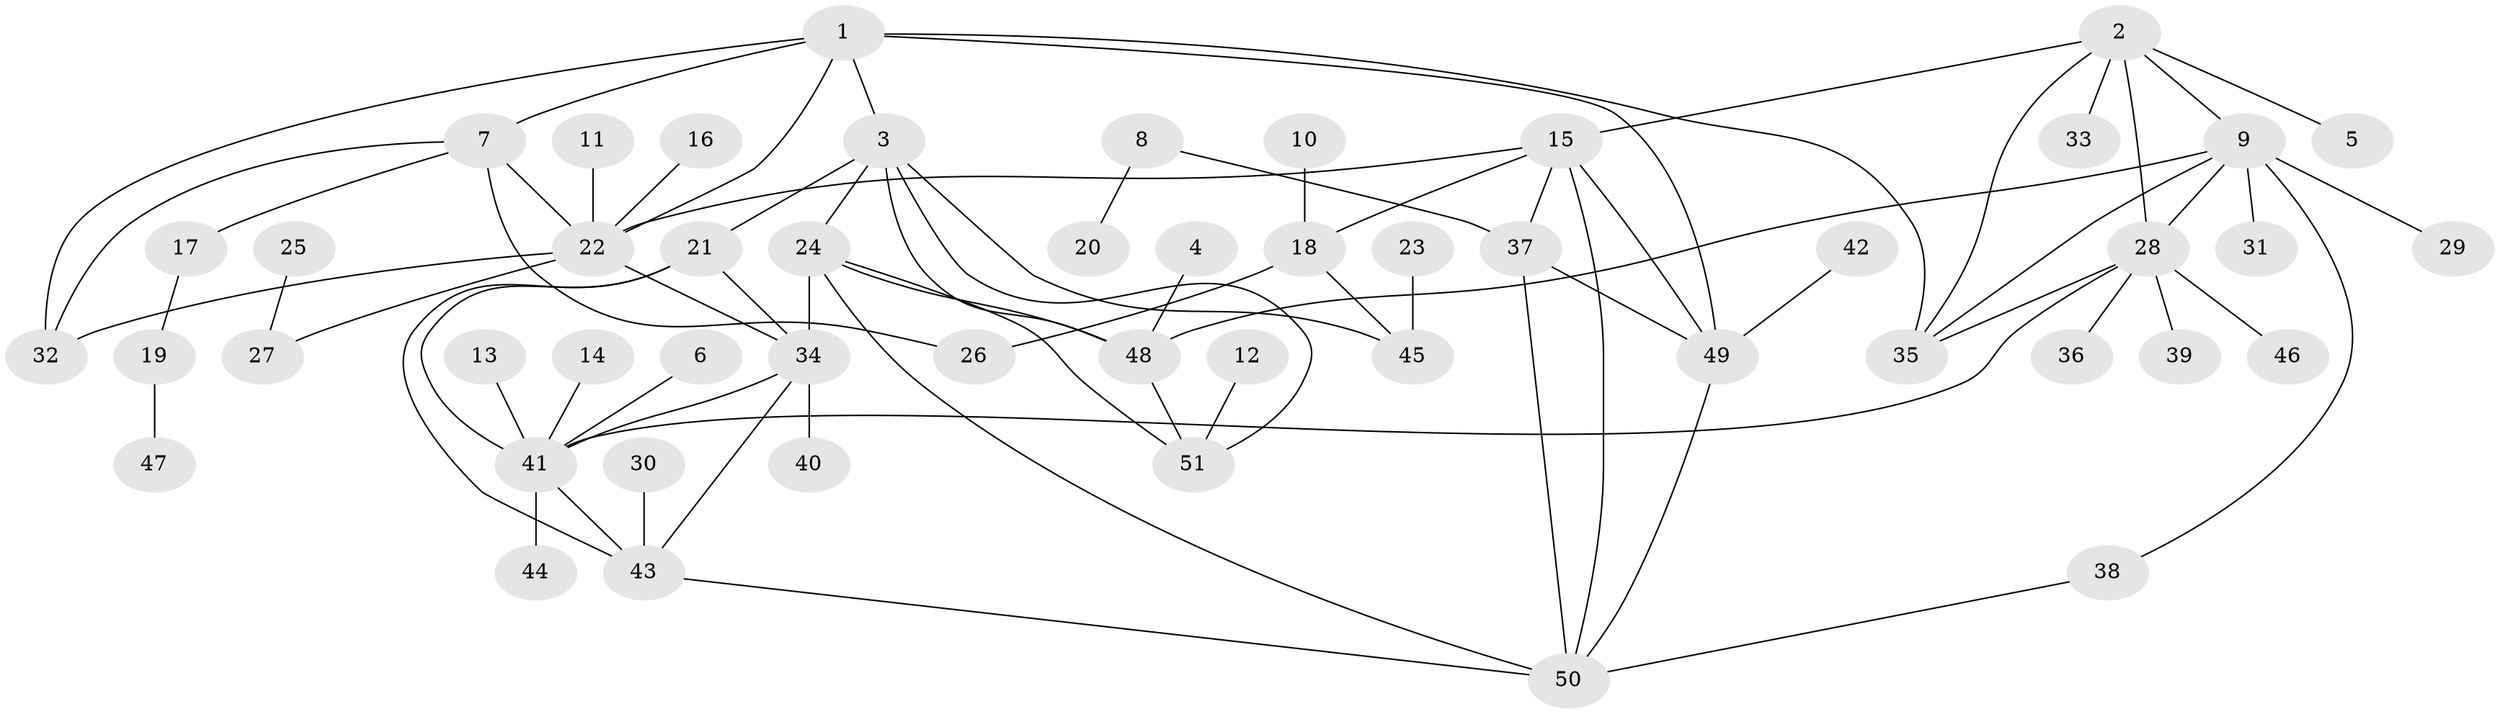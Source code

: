 // original degree distribution, {6: 0.07142857142857142, 9: 0.023809523809523808, 5: 0.08333333333333333, 8: 0.03571428571428571, 7: 0.03571428571428571, 1: 0.5595238095238095, 2: 0.14285714285714285, 4: 0.011904761904761904, 3: 0.03571428571428571}
// Generated by graph-tools (version 1.1) at 2025/37/03/04/25 23:37:39]
// undirected, 51 vertices, 76 edges
graph export_dot {
  node [color=gray90,style=filled];
  1;
  2;
  3;
  4;
  5;
  6;
  7;
  8;
  9;
  10;
  11;
  12;
  13;
  14;
  15;
  16;
  17;
  18;
  19;
  20;
  21;
  22;
  23;
  24;
  25;
  26;
  27;
  28;
  29;
  30;
  31;
  32;
  33;
  34;
  35;
  36;
  37;
  38;
  39;
  40;
  41;
  42;
  43;
  44;
  45;
  46;
  47;
  48;
  49;
  50;
  51;
  1 -- 3 [weight=1.0];
  1 -- 7 [weight=1.0];
  1 -- 22 [weight=1.0];
  1 -- 32 [weight=1.0];
  1 -- 35 [weight=1.0];
  1 -- 49 [weight=1.0];
  2 -- 5 [weight=1.0];
  2 -- 9 [weight=1.0];
  2 -- 15 [weight=1.0];
  2 -- 28 [weight=1.0];
  2 -- 33 [weight=1.0];
  2 -- 35 [weight=1.0];
  3 -- 21 [weight=1.0];
  3 -- 24 [weight=1.0];
  3 -- 45 [weight=1.0];
  3 -- 48 [weight=1.0];
  3 -- 51 [weight=1.0];
  4 -- 48 [weight=1.0];
  6 -- 41 [weight=1.0];
  7 -- 17 [weight=1.0];
  7 -- 22 [weight=1.0];
  7 -- 26 [weight=1.0];
  7 -- 32 [weight=1.0];
  8 -- 20 [weight=1.0];
  8 -- 37 [weight=1.0];
  9 -- 28 [weight=1.0];
  9 -- 29 [weight=1.0];
  9 -- 31 [weight=1.0];
  9 -- 35 [weight=1.0];
  9 -- 38 [weight=1.0];
  9 -- 48 [weight=1.0];
  10 -- 18 [weight=1.0];
  11 -- 22 [weight=1.0];
  12 -- 51 [weight=1.0];
  13 -- 41 [weight=1.0];
  14 -- 41 [weight=1.0];
  15 -- 18 [weight=1.0];
  15 -- 22 [weight=1.0];
  15 -- 37 [weight=1.0];
  15 -- 49 [weight=1.0];
  15 -- 50 [weight=1.0];
  16 -- 22 [weight=1.0];
  17 -- 19 [weight=1.0];
  18 -- 26 [weight=1.0];
  18 -- 45 [weight=1.0];
  19 -- 47 [weight=1.0];
  21 -- 34 [weight=1.0];
  21 -- 41 [weight=1.0];
  21 -- 43 [weight=1.0];
  22 -- 27 [weight=1.0];
  22 -- 32 [weight=1.0];
  22 -- 34 [weight=1.0];
  23 -- 45 [weight=1.0];
  24 -- 34 [weight=1.0];
  24 -- 48 [weight=1.0];
  24 -- 50 [weight=1.0];
  24 -- 51 [weight=1.0];
  25 -- 27 [weight=1.0];
  28 -- 35 [weight=1.0];
  28 -- 36 [weight=1.0];
  28 -- 39 [weight=1.0];
  28 -- 41 [weight=1.0];
  28 -- 46 [weight=1.0];
  30 -- 43 [weight=1.0];
  34 -- 40 [weight=1.0];
  34 -- 41 [weight=1.0];
  34 -- 43 [weight=1.0];
  37 -- 49 [weight=1.0];
  37 -- 50 [weight=1.0];
  38 -- 50 [weight=1.0];
  41 -- 43 [weight=1.0];
  41 -- 44 [weight=1.0];
  42 -- 49 [weight=1.0];
  43 -- 50 [weight=1.0];
  48 -- 51 [weight=1.0];
  49 -- 50 [weight=1.0];
}
